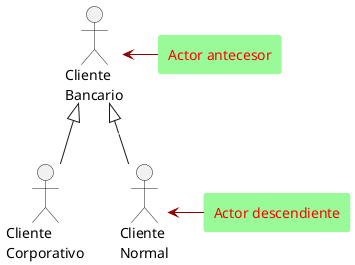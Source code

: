 @startuml
'https://plantuml.com/use-case-diagram
top to bottom direction
:Cliente\nBancario: as cliBanc

:Cliente\nCorporativo: as cliBancCorpo
:Cliente\nNormal: as cliBancNormi

rectangle "Actor antecesor" as actAnt #palegreen;text:red;line:palegreen
rectangle "Actor descendiente" as actDesc  #palegreen;text:red;line:palegreen

cliBanc <|-down- cliBancCorpo
cliBanc <|-down- cliBancNormi

cliBanc <--right- actAnt #darkred
cliBancCorpo <--right- actDesc #white
cliBancNormi <--right- actDesc #darkred

@enduml